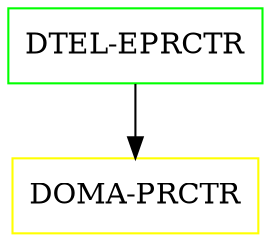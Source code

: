 digraph G {
  "DTEL-EPRCTR" [shape=box,color=green];
  "DOMA-PRCTR" [shape=box,color=yellow,URL="./DOMA_PRCTR.html"];
  "DTEL-EPRCTR" -> "DOMA-PRCTR";
}
